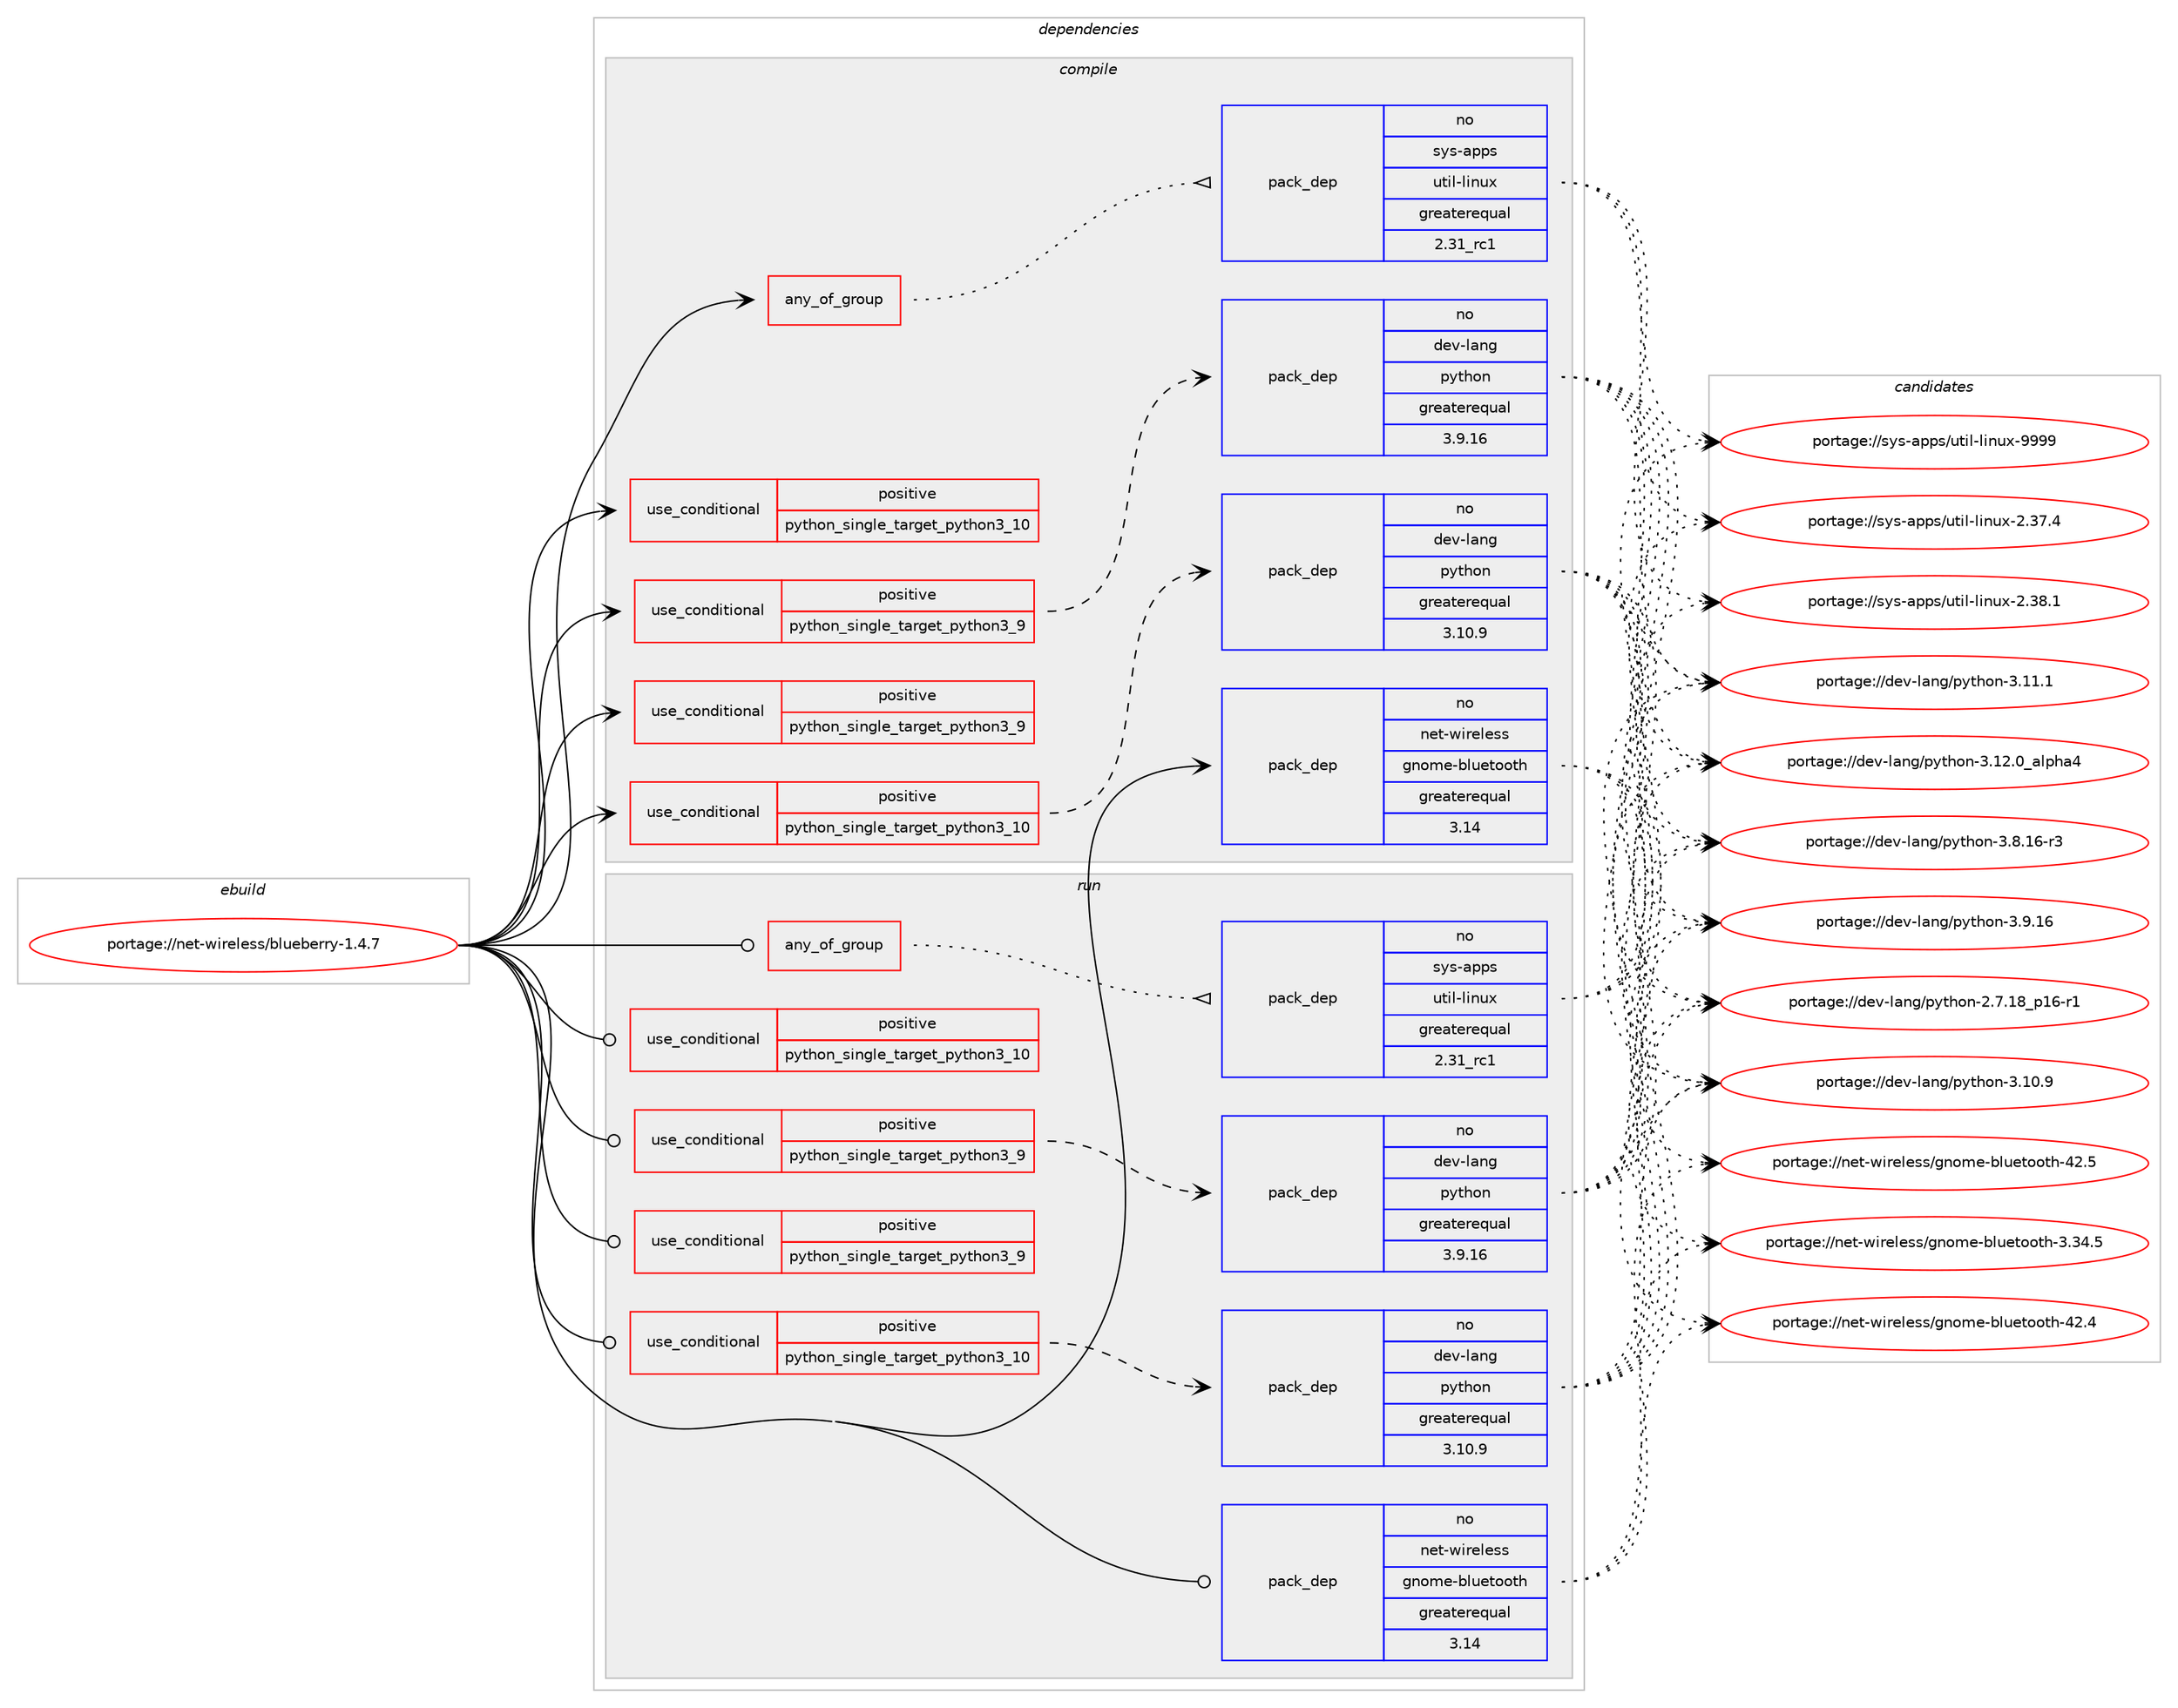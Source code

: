 digraph prolog {

# *************
# Graph options
# *************

newrank=true;
concentrate=true;
compound=true;
graph [rankdir=LR,fontname=Helvetica,fontsize=10,ranksep=1.5];#, ranksep=2.5, nodesep=0.2];
edge  [arrowhead=vee];
node  [fontname=Helvetica,fontsize=10];

# **********
# The ebuild
# **********

subgraph cluster_leftcol {
color=gray;
rank=same;
label=<<i>ebuild</i>>;
id [label="portage://net-wireless/blueberry-1.4.7", color=red, width=4, href="../net-wireless/blueberry-1.4.7.svg"];
}

# ****************
# The dependencies
# ****************

subgraph cluster_midcol {
color=gray;
label=<<i>dependencies</i>>;
subgraph cluster_compile {
fillcolor="#eeeeee";
style=filled;
label=<<i>compile</i>>;
subgraph any14 {
dependency603 [label=<<TABLE BORDER="0" CELLBORDER="1" CELLSPACING="0" CELLPADDING="4"><TR><TD CELLPADDING="10">any_of_group</TD></TR></TABLE>>, shape=none, color=red];subgraph pack261 {
dependency604 [label=<<TABLE BORDER="0" CELLBORDER="1" CELLSPACING="0" CELLPADDING="4" WIDTH="220"><TR><TD ROWSPAN="6" CELLPADDING="30">pack_dep</TD></TR><TR><TD WIDTH="110">no</TD></TR><TR><TD>sys-apps</TD></TR><TR><TD>util-linux</TD></TR><TR><TD>greaterequal</TD></TR><TR><TD>2.31_rc1</TD></TR></TABLE>>, shape=none, color=blue];
}
dependency603:e -> dependency604:w [weight=20,style="dotted",arrowhead="oinv"];
# *** BEGIN UNKNOWN DEPENDENCY TYPE (TODO) ***
# dependency603 -> package_dependency(portage://net-wireless/blueberry-1.4.7,install,no,net-wireless,rfkill,none,[,,],[],[])
# *** END UNKNOWN DEPENDENCY TYPE (TODO) ***

}
id:e -> dependency603:w [weight=20,style="solid",arrowhead="vee"];
subgraph cond330 {
dependency605 [label=<<TABLE BORDER="0" CELLBORDER="1" CELLSPACING="0" CELLPADDING="4"><TR><TD ROWSPAN="3" CELLPADDING="10">use_conditional</TD></TR><TR><TD>positive</TD></TR><TR><TD>python_single_target_python3_10</TD></TR></TABLE>>, shape=none, color=red];
subgraph pack262 {
dependency606 [label=<<TABLE BORDER="0" CELLBORDER="1" CELLSPACING="0" CELLPADDING="4" WIDTH="220"><TR><TD ROWSPAN="6" CELLPADDING="30">pack_dep</TD></TR><TR><TD WIDTH="110">no</TD></TR><TR><TD>dev-lang</TD></TR><TR><TD>python</TD></TR><TR><TD>greaterequal</TD></TR><TR><TD>3.10.9</TD></TR></TABLE>>, shape=none, color=blue];
}
dependency605:e -> dependency606:w [weight=20,style="dashed",arrowhead="vee"];
}
id:e -> dependency605:w [weight=20,style="solid",arrowhead="vee"];
subgraph cond331 {
dependency607 [label=<<TABLE BORDER="0" CELLBORDER="1" CELLSPACING="0" CELLPADDING="4"><TR><TD ROWSPAN="3" CELLPADDING="10">use_conditional</TD></TR><TR><TD>positive</TD></TR><TR><TD>python_single_target_python3_10</TD></TR></TABLE>>, shape=none, color=red];
# *** BEGIN UNKNOWN DEPENDENCY TYPE (TODO) ***
# dependency607 -> package_dependency(portage://net-wireless/blueberry-1.4.7,install,no,dev-python,dbus-python,none,[,,],[],[use(enable(python_targets_python3_10),negative)])
# *** END UNKNOWN DEPENDENCY TYPE (TODO) ***

# *** BEGIN UNKNOWN DEPENDENCY TYPE (TODO) ***
# dependency607 -> package_dependency(portage://net-wireless/blueberry-1.4.7,install,no,dev-python,pygobject,none,[,,],[slot(3)],[use(enable(python_targets_python3_10),negative)])
# *** END UNKNOWN DEPENDENCY TYPE (TODO) ***

# *** BEGIN UNKNOWN DEPENDENCY TYPE (TODO) ***
# dependency607 -> package_dependency(portage://net-wireless/blueberry-1.4.7,install,no,dev-python,setproctitle,none,[,,],[],[use(enable(python_targets_python3_10),negative)])
# *** END UNKNOWN DEPENDENCY TYPE (TODO) ***

# *** BEGIN UNKNOWN DEPENDENCY TYPE (TODO) ***
# dependency607 -> package_dependency(portage://net-wireless/blueberry-1.4.7,install,no,dev-python,python3-xapp,none,[,,],[],[use(enable(python_targets_python3_10),negative)])
# *** END UNKNOWN DEPENDENCY TYPE (TODO) ***

}
id:e -> dependency607:w [weight=20,style="solid",arrowhead="vee"];
subgraph cond332 {
dependency608 [label=<<TABLE BORDER="0" CELLBORDER="1" CELLSPACING="0" CELLPADDING="4"><TR><TD ROWSPAN="3" CELLPADDING="10">use_conditional</TD></TR><TR><TD>positive</TD></TR><TR><TD>python_single_target_python3_9</TD></TR></TABLE>>, shape=none, color=red];
subgraph pack263 {
dependency609 [label=<<TABLE BORDER="0" CELLBORDER="1" CELLSPACING="0" CELLPADDING="4" WIDTH="220"><TR><TD ROWSPAN="6" CELLPADDING="30">pack_dep</TD></TR><TR><TD WIDTH="110">no</TD></TR><TR><TD>dev-lang</TD></TR><TR><TD>python</TD></TR><TR><TD>greaterequal</TD></TR><TR><TD>3.9.16</TD></TR></TABLE>>, shape=none, color=blue];
}
dependency608:e -> dependency609:w [weight=20,style="dashed",arrowhead="vee"];
}
id:e -> dependency608:w [weight=20,style="solid",arrowhead="vee"];
subgraph cond333 {
dependency610 [label=<<TABLE BORDER="0" CELLBORDER="1" CELLSPACING="0" CELLPADDING="4"><TR><TD ROWSPAN="3" CELLPADDING="10">use_conditional</TD></TR><TR><TD>positive</TD></TR><TR><TD>python_single_target_python3_9</TD></TR></TABLE>>, shape=none, color=red];
# *** BEGIN UNKNOWN DEPENDENCY TYPE (TODO) ***
# dependency610 -> package_dependency(portage://net-wireless/blueberry-1.4.7,install,no,dev-python,dbus-python,none,[,,],[],[use(enable(python_targets_python3_9),negative)])
# *** END UNKNOWN DEPENDENCY TYPE (TODO) ***

# *** BEGIN UNKNOWN DEPENDENCY TYPE (TODO) ***
# dependency610 -> package_dependency(portage://net-wireless/blueberry-1.4.7,install,no,dev-python,pygobject,none,[,,],[slot(3)],[use(enable(python_targets_python3_9),negative)])
# *** END UNKNOWN DEPENDENCY TYPE (TODO) ***

# *** BEGIN UNKNOWN DEPENDENCY TYPE (TODO) ***
# dependency610 -> package_dependency(portage://net-wireless/blueberry-1.4.7,install,no,dev-python,setproctitle,none,[,,],[],[use(enable(python_targets_python3_9),negative)])
# *** END UNKNOWN DEPENDENCY TYPE (TODO) ***

# *** BEGIN UNKNOWN DEPENDENCY TYPE (TODO) ***
# dependency610 -> package_dependency(portage://net-wireless/blueberry-1.4.7,install,no,dev-python,python3-xapp,none,[,,],[],[use(enable(python_targets_python3_9),negative)])
# *** END UNKNOWN DEPENDENCY TYPE (TODO) ***

}
id:e -> dependency610:w [weight=20,style="solid",arrowhead="vee"];
# *** BEGIN UNKNOWN DEPENDENCY TYPE (TODO) ***
# id -> package_dependency(portage://net-wireless/blueberry-1.4.7,install,no,net-wireless,bluez,none,[,,],[],[use(enable(obex),none)])
# *** END UNKNOWN DEPENDENCY TYPE (TODO) ***

# *** BEGIN UNKNOWN DEPENDENCY TYPE (TODO) ***
# id -> package_dependency(portage://net-wireless/blueberry-1.4.7,install,no,net-wireless,bluez-tools,none,[,,],[],[])
# *** END UNKNOWN DEPENDENCY TYPE (TODO) ***

subgraph pack264 {
dependency611 [label=<<TABLE BORDER="0" CELLBORDER="1" CELLSPACING="0" CELLPADDING="4" WIDTH="220"><TR><TD ROWSPAN="6" CELLPADDING="30">pack_dep</TD></TR><TR><TD WIDTH="110">no</TD></TR><TR><TD>net-wireless</TD></TR><TR><TD>gnome-bluetooth</TD></TR><TR><TD>greaterequal</TD></TR><TR><TD>3.14</TD></TR></TABLE>>, shape=none, color=blue];
}
id:e -> dependency611:w [weight=20,style="solid",arrowhead="vee"];
# *** BEGIN UNKNOWN DEPENDENCY TYPE (TODO) ***
# id -> package_dependency(portage://net-wireless/blueberry-1.4.7,install,no,x11-libs,libnotify,none,[,,],[],[use(enable(introspection),none)])
# *** END UNKNOWN DEPENDENCY TYPE (TODO) ***

# *** BEGIN UNKNOWN DEPENDENCY TYPE (TODO) ***
# id -> package_dependency(portage://net-wireless/blueberry-1.4.7,install,no,x11-misc,wmctrl,none,[,,],[],[])
# *** END UNKNOWN DEPENDENCY TYPE (TODO) ***

}
subgraph cluster_compileandrun {
fillcolor="#eeeeee";
style=filled;
label=<<i>compile and run</i>>;
}
subgraph cluster_run {
fillcolor="#eeeeee";
style=filled;
label=<<i>run</i>>;
subgraph any15 {
dependency612 [label=<<TABLE BORDER="0" CELLBORDER="1" CELLSPACING="0" CELLPADDING="4"><TR><TD CELLPADDING="10">any_of_group</TD></TR></TABLE>>, shape=none, color=red];subgraph pack265 {
dependency613 [label=<<TABLE BORDER="0" CELLBORDER="1" CELLSPACING="0" CELLPADDING="4" WIDTH="220"><TR><TD ROWSPAN="6" CELLPADDING="30">pack_dep</TD></TR><TR><TD WIDTH="110">no</TD></TR><TR><TD>sys-apps</TD></TR><TR><TD>util-linux</TD></TR><TR><TD>greaterequal</TD></TR><TR><TD>2.31_rc1</TD></TR></TABLE>>, shape=none, color=blue];
}
dependency612:e -> dependency613:w [weight=20,style="dotted",arrowhead="oinv"];
# *** BEGIN UNKNOWN DEPENDENCY TYPE (TODO) ***
# dependency612 -> package_dependency(portage://net-wireless/blueberry-1.4.7,run,no,net-wireless,rfkill,none,[,,],[],[])
# *** END UNKNOWN DEPENDENCY TYPE (TODO) ***

}
id:e -> dependency612:w [weight=20,style="solid",arrowhead="odot"];
subgraph cond334 {
dependency614 [label=<<TABLE BORDER="0" CELLBORDER="1" CELLSPACING="0" CELLPADDING="4"><TR><TD ROWSPAN="3" CELLPADDING="10">use_conditional</TD></TR><TR><TD>positive</TD></TR><TR><TD>python_single_target_python3_10</TD></TR></TABLE>>, shape=none, color=red];
subgraph pack266 {
dependency615 [label=<<TABLE BORDER="0" CELLBORDER="1" CELLSPACING="0" CELLPADDING="4" WIDTH="220"><TR><TD ROWSPAN="6" CELLPADDING="30">pack_dep</TD></TR><TR><TD WIDTH="110">no</TD></TR><TR><TD>dev-lang</TD></TR><TR><TD>python</TD></TR><TR><TD>greaterequal</TD></TR><TR><TD>3.10.9</TD></TR></TABLE>>, shape=none, color=blue];
}
dependency614:e -> dependency615:w [weight=20,style="dashed",arrowhead="vee"];
}
id:e -> dependency614:w [weight=20,style="solid",arrowhead="odot"];
subgraph cond335 {
dependency616 [label=<<TABLE BORDER="0" CELLBORDER="1" CELLSPACING="0" CELLPADDING="4"><TR><TD ROWSPAN="3" CELLPADDING="10">use_conditional</TD></TR><TR><TD>positive</TD></TR><TR><TD>python_single_target_python3_10</TD></TR></TABLE>>, shape=none, color=red];
# *** BEGIN UNKNOWN DEPENDENCY TYPE (TODO) ***
# dependency616 -> package_dependency(portage://net-wireless/blueberry-1.4.7,run,no,dev-python,dbus-python,none,[,,],[],[use(enable(python_targets_python3_10),negative)])
# *** END UNKNOWN DEPENDENCY TYPE (TODO) ***

# *** BEGIN UNKNOWN DEPENDENCY TYPE (TODO) ***
# dependency616 -> package_dependency(portage://net-wireless/blueberry-1.4.7,run,no,dev-python,pygobject,none,[,,],[slot(3)],[use(enable(python_targets_python3_10),negative)])
# *** END UNKNOWN DEPENDENCY TYPE (TODO) ***

# *** BEGIN UNKNOWN DEPENDENCY TYPE (TODO) ***
# dependency616 -> package_dependency(portage://net-wireless/blueberry-1.4.7,run,no,dev-python,setproctitle,none,[,,],[],[use(enable(python_targets_python3_10),negative)])
# *** END UNKNOWN DEPENDENCY TYPE (TODO) ***

# *** BEGIN UNKNOWN DEPENDENCY TYPE (TODO) ***
# dependency616 -> package_dependency(portage://net-wireless/blueberry-1.4.7,run,no,dev-python,python3-xapp,none,[,,],[],[use(enable(python_targets_python3_10),negative)])
# *** END UNKNOWN DEPENDENCY TYPE (TODO) ***

}
id:e -> dependency616:w [weight=20,style="solid",arrowhead="odot"];
subgraph cond336 {
dependency617 [label=<<TABLE BORDER="0" CELLBORDER="1" CELLSPACING="0" CELLPADDING="4"><TR><TD ROWSPAN="3" CELLPADDING="10">use_conditional</TD></TR><TR><TD>positive</TD></TR><TR><TD>python_single_target_python3_9</TD></TR></TABLE>>, shape=none, color=red];
subgraph pack267 {
dependency618 [label=<<TABLE BORDER="0" CELLBORDER="1" CELLSPACING="0" CELLPADDING="4" WIDTH="220"><TR><TD ROWSPAN="6" CELLPADDING="30">pack_dep</TD></TR><TR><TD WIDTH="110">no</TD></TR><TR><TD>dev-lang</TD></TR><TR><TD>python</TD></TR><TR><TD>greaterequal</TD></TR><TR><TD>3.9.16</TD></TR></TABLE>>, shape=none, color=blue];
}
dependency617:e -> dependency618:w [weight=20,style="dashed",arrowhead="vee"];
}
id:e -> dependency617:w [weight=20,style="solid",arrowhead="odot"];
subgraph cond337 {
dependency619 [label=<<TABLE BORDER="0" CELLBORDER="1" CELLSPACING="0" CELLPADDING="4"><TR><TD ROWSPAN="3" CELLPADDING="10">use_conditional</TD></TR><TR><TD>positive</TD></TR><TR><TD>python_single_target_python3_9</TD></TR></TABLE>>, shape=none, color=red];
# *** BEGIN UNKNOWN DEPENDENCY TYPE (TODO) ***
# dependency619 -> package_dependency(portage://net-wireless/blueberry-1.4.7,run,no,dev-python,dbus-python,none,[,,],[],[use(enable(python_targets_python3_9),negative)])
# *** END UNKNOWN DEPENDENCY TYPE (TODO) ***

# *** BEGIN UNKNOWN DEPENDENCY TYPE (TODO) ***
# dependency619 -> package_dependency(portage://net-wireless/blueberry-1.4.7,run,no,dev-python,pygobject,none,[,,],[slot(3)],[use(enable(python_targets_python3_9),negative)])
# *** END UNKNOWN DEPENDENCY TYPE (TODO) ***

# *** BEGIN UNKNOWN DEPENDENCY TYPE (TODO) ***
# dependency619 -> package_dependency(portage://net-wireless/blueberry-1.4.7,run,no,dev-python,setproctitle,none,[,,],[],[use(enable(python_targets_python3_9),negative)])
# *** END UNKNOWN DEPENDENCY TYPE (TODO) ***

# *** BEGIN UNKNOWN DEPENDENCY TYPE (TODO) ***
# dependency619 -> package_dependency(portage://net-wireless/blueberry-1.4.7,run,no,dev-python,python3-xapp,none,[,,],[],[use(enable(python_targets_python3_9),negative)])
# *** END UNKNOWN DEPENDENCY TYPE (TODO) ***

}
id:e -> dependency619:w [weight=20,style="solid",arrowhead="odot"];
# *** BEGIN UNKNOWN DEPENDENCY TYPE (TODO) ***
# id -> package_dependency(portage://net-wireless/blueberry-1.4.7,run,no,net-wireless,bluez,none,[,,],[],[use(enable(obex),none)])
# *** END UNKNOWN DEPENDENCY TYPE (TODO) ***

# *** BEGIN UNKNOWN DEPENDENCY TYPE (TODO) ***
# id -> package_dependency(portage://net-wireless/blueberry-1.4.7,run,no,net-wireless,bluez-tools,none,[,,],[],[])
# *** END UNKNOWN DEPENDENCY TYPE (TODO) ***

subgraph pack268 {
dependency620 [label=<<TABLE BORDER="0" CELLBORDER="1" CELLSPACING="0" CELLPADDING="4" WIDTH="220"><TR><TD ROWSPAN="6" CELLPADDING="30">pack_dep</TD></TR><TR><TD WIDTH="110">no</TD></TR><TR><TD>net-wireless</TD></TR><TR><TD>gnome-bluetooth</TD></TR><TR><TD>greaterequal</TD></TR><TR><TD>3.14</TD></TR></TABLE>>, shape=none, color=blue];
}
id:e -> dependency620:w [weight=20,style="solid",arrowhead="odot"];
# *** BEGIN UNKNOWN DEPENDENCY TYPE (TODO) ***
# id -> package_dependency(portage://net-wireless/blueberry-1.4.7,run,no,x11-libs,libnotify,none,[,,],[],[use(enable(introspection),none)])
# *** END UNKNOWN DEPENDENCY TYPE (TODO) ***

# *** BEGIN UNKNOWN DEPENDENCY TYPE (TODO) ***
# id -> package_dependency(portage://net-wireless/blueberry-1.4.7,run,no,x11-misc,wmctrl,none,[,,],[],[])
# *** END UNKNOWN DEPENDENCY TYPE (TODO) ***

}
}

# **************
# The candidates
# **************

subgraph cluster_choices {
rank=same;
color=gray;
label=<<i>candidates</i>>;

subgraph choice261 {
color=black;
nodesep=1;
choice1151211154597112112115471171161051084510810511011712045504651554652 [label="portage://sys-apps/util-linux-2.37.4", color=red, width=4,href="../sys-apps/util-linux-2.37.4.svg"];
choice1151211154597112112115471171161051084510810511011712045504651564649 [label="portage://sys-apps/util-linux-2.38.1", color=red, width=4,href="../sys-apps/util-linux-2.38.1.svg"];
choice115121115459711211211547117116105108451081051101171204557575757 [label="portage://sys-apps/util-linux-9999", color=red, width=4,href="../sys-apps/util-linux-9999.svg"];
dependency604:e -> choice1151211154597112112115471171161051084510810511011712045504651554652:w [style=dotted,weight="100"];
dependency604:e -> choice1151211154597112112115471171161051084510810511011712045504651564649:w [style=dotted,weight="100"];
dependency604:e -> choice115121115459711211211547117116105108451081051101171204557575757:w [style=dotted,weight="100"];
}
subgraph choice262 {
color=black;
nodesep=1;
choice100101118451089711010347112121116104111110455046554649569511249544511449 [label="portage://dev-lang/python-2.7.18_p16-r1", color=red, width=4,href="../dev-lang/python-2.7.18_p16-r1.svg"];
choice10010111845108971101034711212111610411111045514649484657 [label="portage://dev-lang/python-3.10.9", color=red, width=4,href="../dev-lang/python-3.10.9.svg"];
choice10010111845108971101034711212111610411111045514649494649 [label="portage://dev-lang/python-3.11.1", color=red, width=4,href="../dev-lang/python-3.11.1.svg"];
choice1001011184510897110103471121211161041111104551464950464895971081121049752 [label="portage://dev-lang/python-3.12.0_alpha4", color=red, width=4,href="../dev-lang/python-3.12.0_alpha4.svg"];
choice100101118451089711010347112121116104111110455146564649544511451 [label="portage://dev-lang/python-3.8.16-r3", color=red, width=4,href="../dev-lang/python-3.8.16-r3.svg"];
choice10010111845108971101034711212111610411111045514657464954 [label="portage://dev-lang/python-3.9.16", color=red, width=4,href="../dev-lang/python-3.9.16.svg"];
dependency606:e -> choice100101118451089711010347112121116104111110455046554649569511249544511449:w [style=dotted,weight="100"];
dependency606:e -> choice10010111845108971101034711212111610411111045514649484657:w [style=dotted,weight="100"];
dependency606:e -> choice10010111845108971101034711212111610411111045514649494649:w [style=dotted,weight="100"];
dependency606:e -> choice1001011184510897110103471121211161041111104551464950464895971081121049752:w [style=dotted,weight="100"];
dependency606:e -> choice100101118451089711010347112121116104111110455146564649544511451:w [style=dotted,weight="100"];
dependency606:e -> choice10010111845108971101034711212111610411111045514657464954:w [style=dotted,weight="100"];
}
subgraph choice263 {
color=black;
nodesep=1;
choice100101118451089711010347112121116104111110455046554649569511249544511449 [label="portage://dev-lang/python-2.7.18_p16-r1", color=red, width=4,href="../dev-lang/python-2.7.18_p16-r1.svg"];
choice10010111845108971101034711212111610411111045514649484657 [label="portage://dev-lang/python-3.10.9", color=red, width=4,href="../dev-lang/python-3.10.9.svg"];
choice10010111845108971101034711212111610411111045514649494649 [label="portage://dev-lang/python-3.11.1", color=red, width=4,href="../dev-lang/python-3.11.1.svg"];
choice1001011184510897110103471121211161041111104551464950464895971081121049752 [label="portage://dev-lang/python-3.12.0_alpha4", color=red, width=4,href="../dev-lang/python-3.12.0_alpha4.svg"];
choice100101118451089711010347112121116104111110455146564649544511451 [label="portage://dev-lang/python-3.8.16-r3", color=red, width=4,href="../dev-lang/python-3.8.16-r3.svg"];
choice10010111845108971101034711212111610411111045514657464954 [label="portage://dev-lang/python-3.9.16", color=red, width=4,href="../dev-lang/python-3.9.16.svg"];
dependency609:e -> choice100101118451089711010347112121116104111110455046554649569511249544511449:w [style=dotted,weight="100"];
dependency609:e -> choice10010111845108971101034711212111610411111045514649484657:w [style=dotted,weight="100"];
dependency609:e -> choice10010111845108971101034711212111610411111045514649494649:w [style=dotted,weight="100"];
dependency609:e -> choice1001011184510897110103471121211161041111104551464950464895971081121049752:w [style=dotted,weight="100"];
dependency609:e -> choice100101118451089711010347112121116104111110455146564649544511451:w [style=dotted,weight="100"];
dependency609:e -> choice10010111845108971101034711212111610411111045514657464954:w [style=dotted,weight="100"];
}
subgraph choice264 {
color=black;
nodesep=1;
choice1101011164511910511410110810111511547103110111109101459810811710111611111111610445514651524653 [label="portage://net-wireless/gnome-bluetooth-3.34.5", color=red, width=4,href="../net-wireless/gnome-bluetooth-3.34.5.svg"];
choice110101116451191051141011081011151154710311011110910145981081171011161111111161044552504652 [label="portage://net-wireless/gnome-bluetooth-42.4", color=red, width=4,href="../net-wireless/gnome-bluetooth-42.4.svg"];
choice110101116451191051141011081011151154710311011110910145981081171011161111111161044552504653 [label="portage://net-wireless/gnome-bluetooth-42.5", color=red, width=4,href="../net-wireless/gnome-bluetooth-42.5.svg"];
dependency611:e -> choice1101011164511910511410110810111511547103110111109101459810811710111611111111610445514651524653:w [style=dotted,weight="100"];
dependency611:e -> choice110101116451191051141011081011151154710311011110910145981081171011161111111161044552504652:w [style=dotted,weight="100"];
dependency611:e -> choice110101116451191051141011081011151154710311011110910145981081171011161111111161044552504653:w [style=dotted,weight="100"];
}
subgraph choice265 {
color=black;
nodesep=1;
choice1151211154597112112115471171161051084510810511011712045504651554652 [label="portage://sys-apps/util-linux-2.37.4", color=red, width=4,href="../sys-apps/util-linux-2.37.4.svg"];
choice1151211154597112112115471171161051084510810511011712045504651564649 [label="portage://sys-apps/util-linux-2.38.1", color=red, width=4,href="../sys-apps/util-linux-2.38.1.svg"];
choice115121115459711211211547117116105108451081051101171204557575757 [label="portage://sys-apps/util-linux-9999", color=red, width=4,href="../sys-apps/util-linux-9999.svg"];
dependency613:e -> choice1151211154597112112115471171161051084510810511011712045504651554652:w [style=dotted,weight="100"];
dependency613:e -> choice1151211154597112112115471171161051084510810511011712045504651564649:w [style=dotted,weight="100"];
dependency613:e -> choice115121115459711211211547117116105108451081051101171204557575757:w [style=dotted,weight="100"];
}
subgraph choice266 {
color=black;
nodesep=1;
choice100101118451089711010347112121116104111110455046554649569511249544511449 [label="portage://dev-lang/python-2.7.18_p16-r1", color=red, width=4,href="../dev-lang/python-2.7.18_p16-r1.svg"];
choice10010111845108971101034711212111610411111045514649484657 [label="portage://dev-lang/python-3.10.9", color=red, width=4,href="../dev-lang/python-3.10.9.svg"];
choice10010111845108971101034711212111610411111045514649494649 [label="portage://dev-lang/python-3.11.1", color=red, width=4,href="../dev-lang/python-3.11.1.svg"];
choice1001011184510897110103471121211161041111104551464950464895971081121049752 [label="portage://dev-lang/python-3.12.0_alpha4", color=red, width=4,href="../dev-lang/python-3.12.0_alpha4.svg"];
choice100101118451089711010347112121116104111110455146564649544511451 [label="portage://dev-lang/python-3.8.16-r3", color=red, width=4,href="../dev-lang/python-3.8.16-r3.svg"];
choice10010111845108971101034711212111610411111045514657464954 [label="portage://dev-lang/python-3.9.16", color=red, width=4,href="../dev-lang/python-3.9.16.svg"];
dependency615:e -> choice100101118451089711010347112121116104111110455046554649569511249544511449:w [style=dotted,weight="100"];
dependency615:e -> choice10010111845108971101034711212111610411111045514649484657:w [style=dotted,weight="100"];
dependency615:e -> choice10010111845108971101034711212111610411111045514649494649:w [style=dotted,weight="100"];
dependency615:e -> choice1001011184510897110103471121211161041111104551464950464895971081121049752:w [style=dotted,weight="100"];
dependency615:e -> choice100101118451089711010347112121116104111110455146564649544511451:w [style=dotted,weight="100"];
dependency615:e -> choice10010111845108971101034711212111610411111045514657464954:w [style=dotted,weight="100"];
}
subgraph choice267 {
color=black;
nodesep=1;
choice100101118451089711010347112121116104111110455046554649569511249544511449 [label="portage://dev-lang/python-2.7.18_p16-r1", color=red, width=4,href="../dev-lang/python-2.7.18_p16-r1.svg"];
choice10010111845108971101034711212111610411111045514649484657 [label="portage://dev-lang/python-3.10.9", color=red, width=4,href="../dev-lang/python-3.10.9.svg"];
choice10010111845108971101034711212111610411111045514649494649 [label="portage://dev-lang/python-3.11.1", color=red, width=4,href="../dev-lang/python-3.11.1.svg"];
choice1001011184510897110103471121211161041111104551464950464895971081121049752 [label="portage://dev-lang/python-3.12.0_alpha4", color=red, width=4,href="../dev-lang/python-3.12.0_alpha4.svg"];
choice100101118451089711010347112121116104111110455146564649544511451 [label="portage://dev-lang/python-3.8.16-r3", color=red, width=4,href="../dev-lang/python-3.8.16-r3.svg"];
choice10010111845108971101034711212111610411111045514657464954 [label="portage://dev-lang/python-3.9.16", color=red, width=4,href="../dev-lang/python-3.9.16.svg"];
dependency618:e -> choice100101118451089711010347112121116104111110455046554649569511249544511449:w [style=dotted,weight="100"];
dependency618:e -> choice10010111845108971101034711212111610411111045514649484657:w [style=dotted,weight="100"];
dependency618:e -> choice10010111845108971101034711212111610411111045514649494649:w [style=dotted,weight="100"];
dependency618:e -> choice1001011184510897110103471121211161041111104551464950464895971081121049752:w [style=dotted,weight="100"];
dependency618:e -> choice100101118451089711010347112121116104111110455146564649544511451:w [style=dotted,weight="100"];
dependency618:e -> choice10010111845108971101034711212111610411111045514657464954:w [style=dotted,weight="100"];
}
subgraph choice268 {
color=black;
nodesep=1;
choice1101011164511910511410110810111511547103110111109101459810811710111611111111610445514651524653 [label="portage://net-wireless/gnome-bluetooth-3.34.5", color=red, width=4,href="../net-wireless/gnome-bluetooth-3.34.5.svg"];
choice110101116451191051141011081011151154710311011110910145981081171011161111111161044552504652 [label="portage://net-wireless/gnome-bluetooth-42.4", color=red, width=4,href="../net-wireless/gnome-bluetooth-42.4.svg"];
choice110101116451191051141011081011151154710311011110910145981081171011161111111161044552504653 [label="portage://net-wireless/gnome-bluetooth-42.5", color=red, width=4,href="../net-wireless/gnome-bluetooth-42.5.svg"];
dependency620:e -> choice1101011164511910511410110810111511547103110111109101459810811710111611111111610445514651524653:w [style=dotted,weight="100"];
dependency620:e -> choice110101116451191051141011081011151154710311011110910145981081171011161111111161044552504652:w [style=dotted,weight="100"];
dependency620:e -> choice110101116451191051141011081011151154710311011110910145981081171011161111111161044552504653:w [style=dotted,weight="100"];
}
}

}
